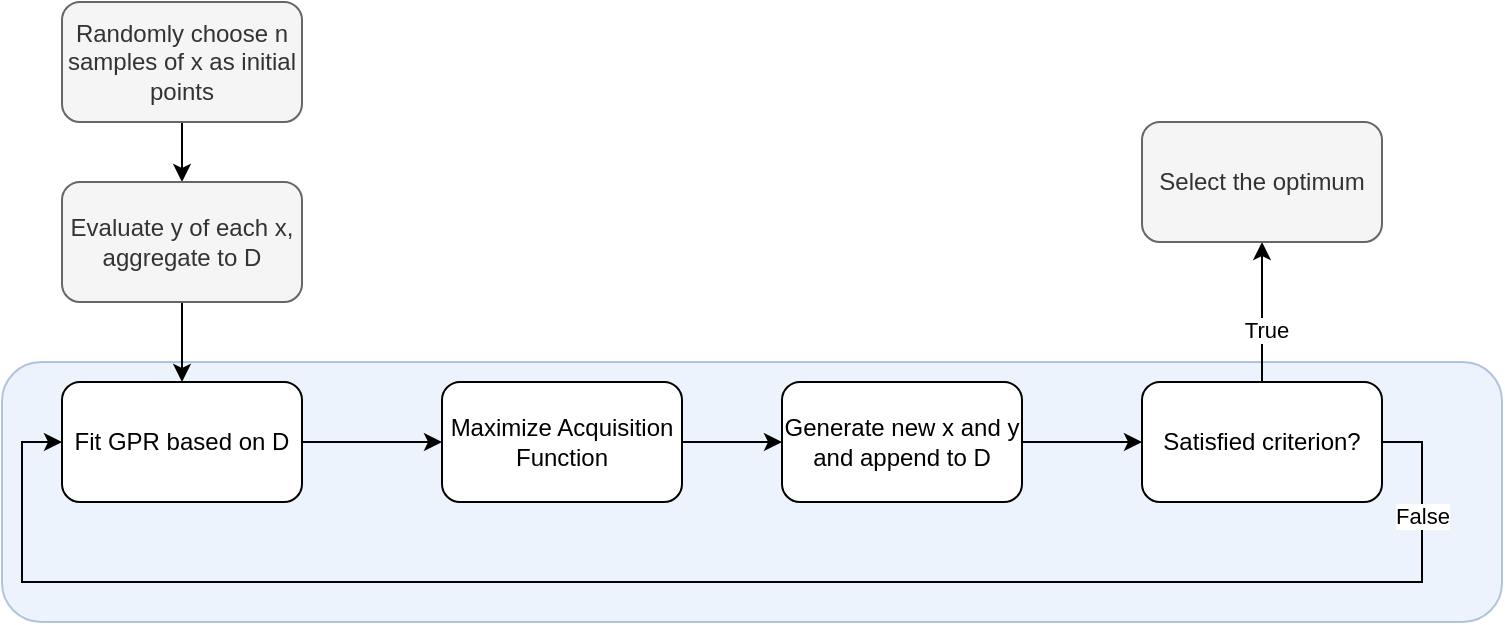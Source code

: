 <mxfile version="24.3.1" type="github">
  <diagram name="第 1 页" id="wHRoAflsBM4HJ_U4d_QA">
    <mxGraphModel dx="1434" dy="795" grid="1" gridSize="10" guides="1" tooltips="1" connect="1" arrows="1" fold="1" page="1" pageScale="1" pageWidth="800" pageHeight="350" math="0" shadow="0">
      <root>
        <mxCell id="0" />
        <mxCell id="1" parent="0" />
        <mxCell id="DXBfZo16L-fZiDJd70Mz-18" value="" style="rounded=1;whiteSpace=wrap;html=1;fillColor=#dae8fc;strokeColor=#6c8ebf;opacity=50;shadow=0;glass=0;" vertex="1" parent="1">
          <mxGeometry x="10" y="190" width="750" height="130" as="geometry" />
        </mxCell>
        <mxCell id="DXBfZo16L-fZiDJd70Mz-7" value="" style="edgeStyle=orthogonalEdgeStyle;rounded=0;orthogonalLoop=1;jettySize=auto;html=1;" edge="1" parent="1" source="DXBfZo16L-fZiDJd70Mz-1" target="DXBfZo16L-fZiDJd70Mz-2">
          <mxGeometry relative="1" as="geometry" />
        </mxCell>
        <mxCell id="DXBfZo16L-fZiDJd70Mz-1" value="Randomly choose n samples of x as initial points" style="rounded=1;whiteSpace=wrap;html=1;fillColor=#f5f5f5;fontColor=#333333;strokeColor=#666666;" vertex="1" parent="1">
          <mxGeometry x="40" y="10" width="120" height="60" as="geometry" />
        </mxCell>
        <mxCell id="DXBfZo16L-fZiDJd70Mz-8" value="" style="edgeStyle=orthogonalEdgeStyle;rounded=0;orthogonalLoop=1;jettySize=auto;html=1;" edge="1" parent="1" source="DXBfZo16L-fZiDJd70Mz-2" target="DXBfZo16L-fZiDJd70Mz-3">
          <mxGeometry relative="1" as="geometry" />
        </mxCell>
        <mxCell id="DXBfZo16L-fZiDJd70Mz-2" value="Evaluate y of each x, aggregate to D" style="rounded=1;whiteSpace=wrap;html=1;fillColor=#f5f5f5;fontColor=#333333;strokeColor=#666666;" vertex="1" parent="1">
          <mxGeometry x="40" y="100" width="120" height="60" as="geometry" />
        </mxCell>
        <mxCell id="DXBfZo16L-fZiDJd70Mz-9" value="" style="edgeStyle=orthogonalEdgeStyle;rounded=0;orthogonalLoop=1;jettySize=auto;html=1;" edge="1" parent="1" source="DXBfZo16L-fZiDJd70Mz-3" target="DXBfZo16L-fZiDJd70Mz-4">
          <mxGeometry relative="1" as="geometry" />
        </mxCell>
        <mxCell id="DXBfZo16L-fZiDJd70Mz-3" value="Fit GPR based on D" style="rounded=1;whiteSpace=wrap;html=1;" vertex="1" parent="1">
          <mxGeometry x="40" y="200" width="120" height="60" as="geometry" />
        </mxCell>
        <mxCell id="DXBfZo16L-fZiDJd70Mz-10" value="" style="edgeStyle=orthogonalEdgeStyle;rounded=0;orthogonalLoop=1;jettySize=auto;html=1;" edge="1" parent="1" source="DXBfZo16L-fZiDJd70Mz-4" target="DXBfZo16L-fZiDJd70Mz-5">
          <mxGeometry relative="1" as="geometry" />
        </mxCell>
        <mxCell id="DXBfZo16L-fZiDJd70Mz-4" value="Maximize Acquisition Function" style="rounded=1;whiteSpace=wrap;html=1;" vertex="1" parent="1">
          <mxGeometry x="230" y="200" width="120" height="60" as="geometry" />
        </mxCell>
        <mxCell id="DXBfZo16L-fZiDJd70Mz-11" value="" style="edgeStyle=orthogonalEdgeStyle;rounded=0;orthogonalLoop=1;jettySize=auto;html=1;" edge="1" parent="1" source="DXBfZo16L-fZiDJd70Mz-5" target="DXBfZo16L-fZiDJd70Mz-6">
          <mxGeometry relative="1" as="geometry" />
        </mxCell>
        <mxCell id="DXBfZo16L-fZiDJd70Mz-5" value="Generate new x and y and append to D" style="rounded=1;whiteSpace=wrap;html=1;" vertex="1" parent="1">
          <mxGeometry x="400" y="200" width="120" height="60" as="geometry" />
        </mxCell>
        <mxCell id="DXBfZo16L-fZiDJd70Mz-13" style="edgeStyle=orthogonalEdgeStyle;rounded=0;orthogonalLoop=1;jettySize=auto;html=1;entryX=0;entryY=0.5;entryDx=0;entryDy=0;" edge="1" parent="1" source="DXBfZo16L-fZiDJd70Mz-6" target="DXBfZo16L-fZiDJd70Mz-3">
          <mxGeometry relative="1" as="geometry">
            <mxPoint x="10" y="310" as="targetPoint" />
            <Array as="points">
              <mxPoint x="720" y="230" />
              <mxPoint x="720" y="300" />
              <mxPoint x="20" y="300" />
              <mxPoint x="20" y="230" />
            </Array>
          </mxGeometry>
        </mxCell>
        <mxCell id="DXBfZo16L-fZiDJd70Mz-17" value="False" style="edgeLabel;html=1;align=center;verticalAlign=middle;resizable=0;points=[];" vertex="1" connectable="0" parent="DXBfZo16L-fZiDJd70Mz-13">
          <mxGeometry x="-0.871" relative="1" as="geometry">
            <mxPoint as="offset" />
          </mxGeometry>
        </mxCell>
        <mxCell id="DXBfZo16L-fZiDJd70Mz-15" value="" style="edgeStyle=orthogonalEdgeStyle;rounded=0;orthogonalLoop=1;jettySize=auto;html=1;" edge="1" parent="1" source="DXBfZo16L-fZiDJd70Mz-6" target="DXBfZo16L-fZiDJd70Mz-14">
          <mxGeometry relative="1" as="geometry" />
        </mxCell>
        <mxCell id="DXBfZo16L-fZiDJd70Mz-16" value="True" style="edgeLabel;html=1;align=center;verticalAlign=middle;resizable=0;points=[];" vertex="1" connectable="0" parent="DXBfZo16L-fZiDJd70Mz-15">
          <mxGeometry x="-0.25" y="-2" relative="1" as="geometry">
            <mxPoint as="offset" />
          </mxGeometry>
        </mxCell>
        <mxCell id="DXBfZo16L-fZiDJd70Mz-6" value="Satisfied criterion?" style="rounded=1;whiteSpace=wrap;html=1;" vertex="1" parent="1">
          <mxGeometry x="580" y="200" width="120" height="60" as="geometry" />
        </mxCell>
        <mxCell id="DXBfZo16L-fZiDJd70Mz-14" value="Select the optimum" style="rounded=1;whiteSpace=wrap;html=1;fillColor=#f5f5f5;fontColor=#333333;strokeColor=#666666;" vertex="1" parent="1">
          <mxGeometry x="580" y="70" width="120" height="60" as="geometry" />
        </mxCell>
      </root>
    </mxGraphModel>
  </diagram>
</mxfile>
